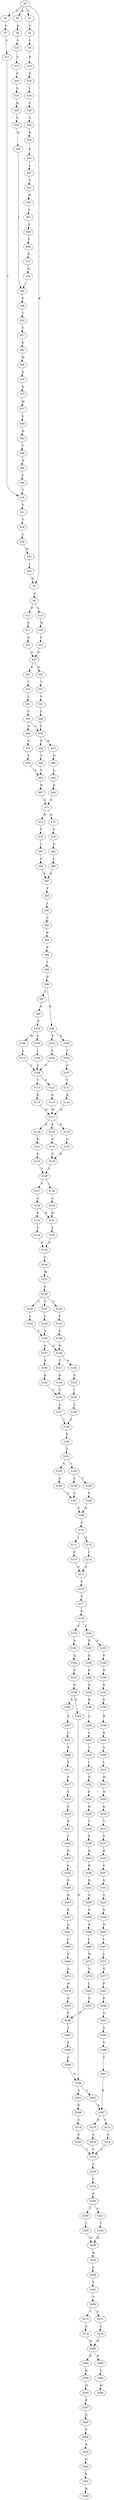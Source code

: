strict digraph  {
	S0 -> S1 [ label = Y ];
	S0 -> S2 [ label = R ];
	S0 -> S3 [ label = F ];
	S0 -> S4 [ label = K ];
	S1 -> S5 [ label = I ];
	S2 -> S6 [ label = Q ];
	S3 -> S7 [ label = S ];
	S4 -> S8 [ label = G ];
	S5 -> S9 [ label = S ];
	S6 -> S10 [ label = S ];
	S7 -> S11 [ label = S ];
	S8 -> S12 [ label = F ];
	S8 -> S13 [ label = L ];
	S9 -> S14 [ label = P ];
	S10 -> S15 [ label = S ];
	S11 -> S16 [ label = T ];
	S12 -> S17 [ label = F ];
	S13 -> S18 [ label = W ];
	S14 -> S19 [ label = F ];
	S15 -> S20 [ label = G ];
	S16 -> S21 [ label = V ];
	S17 -> S22 [ label = S ];
	S18 -> S23 [ label = S ];
	S19 -> S24 [ label = I ];
	S20 -> S25 [ label = Q ];
	S21 -> S26 [ label = S ];
	S22 -> S27 [ label = G ];
	S23 -> S27 [ label = G ];
	S24 -> S28 [ label = C ];
	S25 -> S29 [ label = H ];
	S26 -> S30 [ label = C ];
	S27 -> S31 [ label = E ];
	S27 -> S32 [ label = D ];
	S28 -> S33 [ label = S ];
	S29 -> S34 [ label = G ];
	S30 -> S35 [ label = W ];
	S31 -> S36 [ label = T ];
	S32 -> S37 [ label = T ];
	S33 -> S38 [ label = K ];
	S34 -> S39 [ label = N ];
	S35 -> S40 [ label = L ];
	S36 -> S41 [ label = I ];
	S37 -> S42 [ label = V ];
	S38 -> S43 [ label = S ];
	S39 -> S44 [ label = I ];
	S40 -> S4 [ label = K ];
	S41 -> S45 [ label = C ];
	S42 -> S46 [ label = C ];
	S43 -> S47 [ label = L ];
	S44 -> S48 [ label = A ];
	S45 -> S49 [ label = N ];
	S45 -> S50 [ label = S ];
	S46 -> S50 [ label = S ];
	S47 -> S51 [ label = S ];
	S48 -> S52 [ label = C ];
	S49 -> S53 [ label = S ];
	S50 -> S54 [ label = N ];
	S50 -> S55 [ label = K ];
	S51 -> S56 [ label = N ];
	S52 -> S57 [ label = Y ];
	S53 -> S58 [ label = Y ];
	S54 -> S59 [ label = Y ];
	S55 -> S60 [ label = H ];
	S56 -> S61 [ label = G ];
	S57 -> S62 [ label = K ];
	S58 -> S63 [ label = S ];
	S59 -> S63 [ label = S ];
	S60 -> S64 [ label = A ];
	S61 -> S65 [ label = G ];
	S62 -> S66 [ label = W ];
	S63 -> S67 [ label = K ];
	S64 -> S68 [ label = K ];
	S65 -> S69 [ label = F ];
	S66 -> S70 [ label = Q ];
	S67 -> S71 [ label = G ];
	S68 -> S71 [ label = G ];
	S69 -> S72 [ label = E ];
	S70 -> S73 [ label = K ];
	S71 -> S74 [ label = R ];
	S71 -> S75 [ label = H ];
	S72 -> S76 [ label = N ];
	S73 -> S77 [ label = M ];
	S74 -> S78 [ label = Y ];
	S75 -> S79 [ label = Y ];
	S76 -> S44 [ label = I ];
	S77 -> S80 [ label = E ];
	S78 -> S81 [ label = I ];
	S79 -> S82 [ label = N ];
	S80 -> S83 [ label = D ];
	S81 -> S84 [ label = F ];
	S82 -> S85 [ label = F ];
	S83 -> S86 [ label = Y ];
	S84 -> S87 [ label = P ];
	S85 -> S87 [ label = P ];
	S86 -> S88 [ label = N ];
	S87 -> S89 [ label = F ];
	S88 -> S90 [ label = S ];
	S89 -> S91 [ label = I ];
	S90 -> S16 [ label = T ];
	S91 -> S92 [ label = C ];
	S92 -> S93 [ label = R ];
	S93 -> S94 [ label = P ];
	S94 -> S95 [ label = Y ];
	S95 -> S96 [ label = D ];
	S96 -> S97 [ label = T ];
	S96 -> S98 [ label = E ];
	S97 -> S99 [ label = D ];
	S98 -> S100 [ label = K ];
	S98 -> S101 [ label = P ];
	S99 -> S102 [ label = E ];
	S100 -> S103 [ label = T ];
	S101 -> S104 [ label = L ];
	S102 -> S105 [ label = V ];
	S102 -> S106 [ label = M ];
	S103 -> S107 [ label = C ];
	S104 -> S108 [ label = C ];
	S105 -> S109 [ label = L ];
	S106 -> S110 [ label = L ];
	S107 -> S111 [ label = Y ];
	S108 -> S112 [ label = P ];
	S108 -> S113 [ label = T ];
	S109 -> S108 [ label = C ];
	S110 -> S108 [ label = C ];
	S111 -> S114 [ label = K ];
	S112 -> S115 [ label = K ];
	S113 -> S116 [ label = K ];
	S114 -> S117 [ label = W ];
	S115 -> S117 [ label = W ];
	S116 -> S117 [ label = W ];
	S117 -> S118 [ label = H ];
	S117 -> S119 [ label = N ];
	S117 -> S120 [ label = K ];
	S118 -> S121 [ label = R ];
	S119 -> S122 [ label = G ];
	S120 -> S123 [ label = G ];
	S121 -> S124 [ label = D ];
	S122 -> S125 [ label = D ];
	S123 -> S125 [ label = D ];
	S124 -> S126 [ label = Y ];
	S125 -> S126 [ label = Y ];
	S126 -> S127 [ label = V ];
	S126 -> S128 [ label = I ];
	S127 -> S129 [ label = A ];
	S128 -> S130 [ label = A ];
	S129 -> S131 [ label = K ];
	S129 -> S132 [ label = R ];
	S130 -> S131 [ label = K ];
	S131 -> S133 [ label = T ];
	S132 -> S134 [ label = T ];
	S133 -> S135 [ label = A ];
	S134 -> S135 [ label = A ];
	S135 -> S136 [ label = C ];
	S136 -> S137 [ label = W ];
	S137 -> S138 [ label = P ];
	S138 -> S139 [ label = S ];
	S138 -> S140 [ label = F ];
	S138 -> S141 [ label = Y ];
	S139 -> S142 [ label = L ];
	S140 -> S143 [ label = F ];
	S141 -> S144 [ label = L ];
	S142 -> S145 [ label = S ];
	S143 -> S146 [ label = S ];
	S144 -> S145 [ label = S ];
	S145 -> S147 [ label = G ];
	S145 -> S148 [ label = N ];
	S146 -> S148 [ label = N ];
	S147 -> S149 [ label = K ];
	S148 -> S150 [ label = A ];
	S148 -> S151 [ label = T ];
	S149 -> S152 [ label = K ];
	S150 -> S153 [ label = K ];
	S151 -> S154 [ label = K ];
	S152 -> S155 [ label = T ];
	S153 -> S156 [ label = I ];
	S154 -> S155 [ label = T ];
	S155 -> S157 [ label = C ];
	S156 -> S158 [ label = C ];
	S157 -> S159 [ label = S ];
	S158 -> S159 [ label = S ];
	S159 -> S160 [ label = F ];
	S160 -> S161 [ label = Y ];
	S161 -> S162 [ label = V ];
	S161 -> S163 [ label = T ];
	S162 -> S164 [ label = S ];
	S163 -> S165 [ label = S ];
	S163 -> S166 [ label = T ];
	S164 -> S167 [ label = G ];
	S165 -> S167 [ label = G ];
	S166 -> S168 [ label = G ];
	S167 -> S169 [ label = K ];
	S168 -> S169 [ label = K ];
	S169 -> S170 [ label = Y ];
	S170 -> S171 [ label = I ];
	S170 -> S172 [ label = T ];
	S171 -> S173 [ label = F ];
	S172 -> S174 [ label = F ];
	S173 -> S175 [ label = P ];
	S174 -> S175 [ label = P ];
	S175 -> S176 [ label = F ];
	S176 -> S177 [ label = V ];
	S177 -> S178 [ label = C ];
	S178 -> S179 [ label = P ];
	S178 -> S180 [ label = S ];
	S179 -> S181 [ label = A ];
	S180 -> S182 [ label = D ];
	S180 -> S183 [ label = E ];
	S181 -> S184 [ label = Q ];
	S182 -> S185 [ label = K ];
	S183 -> S186 [ label = K ];
	S184 -> S187 [ label = G ];
	S185 -> S188 [ label = D ];
	S186 -> S189 [ label = K ];
	S187 -> S190 [ label = D ];
	S188 -> S191 [ label = R ];
	S189 -> S192 [ label = Q ];
	S190 -> S193 [ label = S ];
	S190 -> S194 [ label = G ];
	S191 -> S195 [ label = E ];
	S192 -> S196 [ label = R ];
	S193 -> S197 [ label = S ];
	S194 -> S198 [ label = N ];
	S195 -> S199 [ label = R ];
	S196 -> S200 [ label = S ];
	S197 -> S201 [ label = C ];
	S198 -> S202 [ label = T ];
	S198 -> S203 [ label = A ];
	S199 -> S204 [ label = R ];
	S200 -> S205 [ label = L ];
	S201 -> S206 [ label = F ];
	S202 -> S207 [ label = E ];
	S203 -> S208 [ label = E ];
	S204 -> S209 [ label = A ];
	S205 -> S210 [ label = T ];
	S206 -> S211 [ label = V ];
	S207 -> S212 [ label = Y ];
	S207 -> S213 [ label = S ];
	S208 -> S214 [ label = C ];
	S209 -> S215 [ label = L ];
	S210 -> S216 [ label = I ];
	S211 -> S217 [ label = F ];
	S212 -> S218 [ label = S ];
	S213 -> S219 [ label = S ];
	S214 -> S220 [ label = S ];
	S215 -> S221 [ label = W ];
	S216 -> S222 [ label = R ];
	S217 -> S223 [ label = S ];
	S218 -> S224 [ label = Y ];
	S219 -> S224 [ label = Y ];
	S220 -> S224 [ label = Y ];
	S221 -> S225 [ label = N ];
	S222 -> S226 [ label = P ];
	S223 -> S227 [ label = S ];
	S224 -> S228 [ label = L ];
	S225 -> S229 [ label = K ];
	S226 -> S230 [ label = H ];
	S227 -> S231 [ label = P ];
	S228 -> S232 [ label = L ];
	S229 -> S233 [ label = T ];
	S230 -> S234 [ label = T ];
	S231 -> S235 [ label = I ];
	S232 -> S236 [ label = F ];
	S233 -> S237 [ label = S ];
	S234 -> S238 [ label = F ];
	S235 -> S239 [ label = D ];
	S236 -> S240 [ label = T ];
	S236 -> S241 [ label = A ];
	S237 -> S242 [ label = R ];
	S238 -> S243 [ label = D ];
	S239 -> S244 [ label = Q ];
	S240 -> S245 [ label = T ];
	S241 -> S246 [ label = T ];
	S242 -> S247 [ label = V ];
	S243 -> S248 [ label = E ];
	S244 -> S249 [ label = N ];
	S245 -> S250 [ label = W ];
	S246 -> S250 [ label = W ];
	S247 -> S251 [ label = Q ];
	S248 -> S252 [ label = R ];
	S249 -> S253 [ label = H ];
	S250 -> S254 [ label = G ];
	S251 -> S255 [ label = S ];
	S252 -> S256 [ label = G ];
	S253 -> S257 [ label = K ];
	S254 -> S258 [ label = L ];
	S255 -> S259 [ label = N ];
	S256 -> S260 [ label = G ];
	S257 -> S261 [ label = G ];
	S258 -> S262 [ label = L ];
	S259 -> S263 [ label = N ];
	S260 -> S264 [ label = E ];
	S261 -> S265 [ label = L ];
	S262 -> S266 [ label = Y ];
	S263 -> S267 [ label = L ];
	S264 -> S268 [ label = L ];
	S265 -> S269 [ label = P ];
	S266 -> S270 [ label = T ];
	S266 -> S271 [ label = S ];
	S267 -> S272 [ label = L ];
	S268 -> S273 [ label = W ];
	S269 -> S274 [ label = G ];
	S270 -> S275 [ label = S ];
	S271 -> S276 [ label = S ];
	S272 -> S277 [ label = G ];
	S273 -> S278 [ label = G ];
	S274 -> S279 [ label = W ];
	S275 -> S280 [ label = W ];
	S276 -> S280 [ label = W ];
	S277 -> S281 [ label = P ];
	S278 -> S282 [ label = L ];
	S279 -> S283 [ label = N ];
	S280 -> S284 [ label = R ];
	S280 -> S285 [ label = W ];
	S281 -> S286 [ label = P ];
	S282 -> S287 [ label = N ];
	S283 -> S288 [ label = P ];
	S284 -> S289 [ label = N ];
	S285 -> S290 [ label = S ];
	S286 -> S291 [ label = A ];
	S287 -> S288 [ label = P ];
	S288 -> S292 [ label = I ];
	S289 -> S293 [ label = M ];
	S290 -> S294 [ label = M ];
	S291 -> S295 [ label = G ];
	S292 -> S296 [ label = E ];
	S293 -> S297 [ label = E ];
	S295 -> S298 [ label = S ];
	S296 -> S299 [ label = G ];
	S297 -> S300 [ label = G ];
	S298 -> S301 [ label = T ];
	S299 -> S198 [ label = N ];
	S300 -> S302 [ label = P ];
	S301 -> S207 [ label = E ];
	S302 -> S303 [ label = K ];
	S303 -> S304 [ label = K ];
	S304 -> S305 [ label = E ];
	S305 -> S306 [ label = R ];
}
